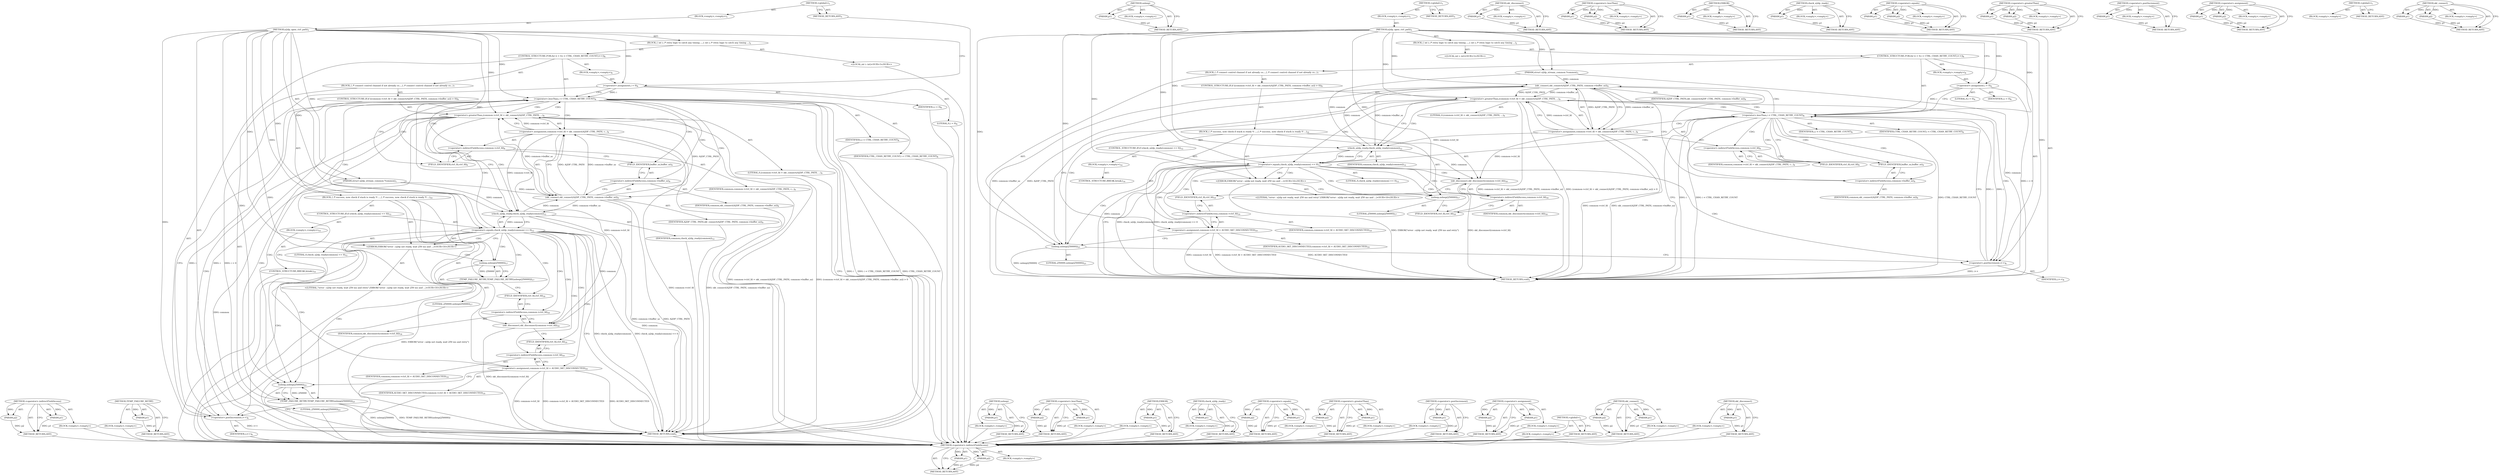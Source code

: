 digraph "skt_disconnect" {
vulnerable_98 [label=<(METHOD,&lt;operator&gt;.indirectFieldAccess)>];
vulnerable_99 [label=<(PARAM,p1)>];
vulnerable_100 [label=<(PARAM,p2)>];
vulnerable_101 [label=<(BLOCK,&lt;empty&gt;,&lt;empty&gt;)>];
vulnerable_102 [label=<(METHOD_RETURN,ANY)>];
vulnerable_121 [label=<(METHOD,usleep)>];
vulnerable_122 [label=<(PARAM,p1)>];
vulnerable_123 [label=<(BLOCK,&lt;empty&gt;,&lt;empty&gt;)>];
vulnerable_124 [label=<(METHOD_RETURN,ANY)>];
vulnerable_6 [label=<(METHOD,&lt;global&gt;)<SUB>1</SUB>>];
vulnerable_7 [label=<(BLOCK,&lt;empty&gt;,&lt;empty&gt;)<SUB>1</SUB>>];
vulnerable_8 [label=<(METHOD,a2dp_open_ctrl_path)<SUB>1</SUB>>];
vulnerable_9 [label=<(PARAM,struct a2dp_stream_common *common)<SUB>1</SUB>>];
vulnerable_10 [label=<(BLOCK,{
 int i;

 /* retry logic to catch any timing ...,{
 int i;

 /* retry logic to catch any timing ...)<SUB>2</SUB>>];
vulnerable_11 [label="<(LOCAL,int i: int)<SUB>3</SUB>>"];
vulnerable_12 [label=<(CONTROL_STRUCTURE,FOR,for (i = 0;i &lt; CTRL_CHAN_RETRY_COUNT;i++))<SUB>6</SUB>>];
vulnerable_13 [label=<(BLOCK,&lt;empty&gt;,&lt;empty&gt;)<SUB>6</SUB>>];
vulnerable_14 [label=<(&lt;operator&gt;.assignment,i = 0)<SUB>6</SUB>>];
vulnerable_15 [label=<(IDENTIFIER,i,i = 0)<SUB>6</SUB>>];
vulnerable_16 [label=<(LITERAL,0,i = 0)<SUB>6</SUB>>];
vulnerable_17 [label=<(&lt;operator&gt;.lessThan,i &lt; CTRL_CHAN_RETRY_COUNT)<SUB>6</SUB>>];
vulnerable_18 [label=<(IDENTIFIER,i,i &lt; CTRL_CHAN_RETRY_COUNT)<SUB>6</SUB>>];
vulnerable_19 [label=<(IDENTIFIER,CTRL_CHAN_RETRY_COUNT,i &lt; CTRL_CHAN_RETRY_COUNT)<SUB>6</SUB>>];
vulnerable_20 [label=<(&lt;operator&gt;.postIncrement,i++)<SUB>6</SUB>>];
vulnerable_21 [label=<(IDENTIFIER,i,i++)<SUB>6</SUB>>];
vulnerable_22 [label=<(BLOCK,{
 /* connect control channel if not already co...,{
 /* connect control channel if not already co...)<SUB>7</SUB>>];
vulnerable_23 [label=<(CONTROL_STRUCTURE,IF,if ((common-&gt;ctrl_fd = skt_connect(A2DP_CTRL_PATH, common-&gt;buffer_sz)) &gt; 0))<SUB>9</SUB>>];
vulnerable_24 [label=<(&lt;operator&gt;.greaterThan,(common-&gt;ctrl_fd = skt_connect(A2DP_CTRL_PATH, ...)<SUB>9</SUB>>];
vulnerable_25 [label=<(&lt;operator&gt;.assignment,common-&gt;ctrl_fd = skt_connect(A2DP_CTRL_PATH, c...)<SUB>9</SUB>>];
vulnerable_26 [label=<(&lt;operator&gt;.indirectFieldAccess,common-&gt;ctrl_fd)<SUB>9</SUB>>];
vulnerable_27 [label=<(IDENTIFIER,common,common-&gt;ctrl_fd = skt_connect(A2DP_CTRL_PATH, c...)<SUB>9</SUB>>];
vulnerable_28 [label=<(FIELD_IDENTIFIER,ctrl_fd,ctrl_fd)<SUB>9</SUB>>];
vulnerable_29 [label=<(skt_connect,skt_connect(A2DP_CTRL_PATH, common-&gt;buffer_sz))<SUB>9</SUB>>];
vulnerable_30 [label=<(IDENTIFIER,A2DP_CTRL_PATH,skt_connect(A2DP_CTRL_PATH, common-&gt;buffer_sz))<SUB>9</SUB>>];
vulnerable_31 [label=<(&lt;operator&gt;.indirectFieldAccess,common-&gt;buffer_sz)<SUB>9</SUB>>];
vulnerable_32 [label=<(IDENTIFIER,common,skt_connect(A2DP_CTRL_PATH, common-&gt;buffer_sz))<SUB>9</SUB>>];
vulnerable_33 [label=<(FIELD_IDENTIFIER,buffer_sz,buffer_sz)<SUB>9</SUB>>];
vulnerable_34 [label=<(LITERAL,0,(common-&gt;ctrl_fd = skt_connect(A2DP_CTRL_PATH, ...)<SUB>9</SUB>>];
vulnerable_35 [label=<(BLOCK,{
 /* success, now check if stack is ready */
 ...,{
 /* success, now check if stack is ready */
 ...)<SUB>10</SUB>>];
vulnerable_36 [label=<(CONTROL_STRUCTURE,IF,if (check_a2dp_ready(common) == 0))<SUB>12</SUB>>];
vulnerable_37 [label=<(&lt;operator&gt;.equals,check_a2dp_ready(common) == 0)<SUB>12</SUB>>];
vulnerable_38 [label=<(check_a2dp_ready,check_a2dp_ready(common))<SUB>12</SUB>>];
vulnerable_39 [label=<(IDENTIFIER,common,check_a2dp_ready(common))<SUB>12</SUB>>];
vulnerable_40 [label=<(LITERAL,0,check_a2dp_ready(common) == 0)<SUB>12</SUB>>];
vulnerable_41 [label=<(BLOCK,&lt;empty&gt;,&lt;empty&gt;)<SUB>14</SUB>>];
vulnerable_42 [label=<(CONTROL_STRUCTURE,BREAK,break;)<SUB>14</SUB>>];
vulnerable_43 [label="<(ERROR,ERROR(&quot;error : a2dp not ready, wait 250 ms and ...)<SUB>16</SUB>>"];
vulnerable_44 [label="<(LITERAL,&quot;error : a2dp not ready, wait 250 ms and retry&quot;,ERROR(&quot;error : a2dp not ready, wait 250 ms and ...)<SUB>16</SUB>>"];
vulnerable_45 [label=<(usleep,usleep(250000))<SUB>17</SUB>>];
vulnerable_46 [label=<(LITERAL,250000,usleep(250000))<SUB>17</SUB>>];
vulnerable_47 [label=<(skt_disconnect,skt_disconnect(common-&gt;ctrl_fd))<SUB>18</SUB>>];
vulnerable_48 [label=<(&lt;operator&gt;.indirectFieldAccess,common-&gt;ctrl_fd)<SUB>18</SUB>>];
vulnerable_49 [label=<(IDENTIFIER,common,skt_disconnect(common-&gt;ctrl_fd))<SUB>18</SUB>>];
vulnerable_50 [label=<(FIELD_IDENTIFIER,ctrl_fd,ctrl_fd)<SUB>18</SUB>>];
vulnerable_51 [label=<(&lt;operator&gt;.assignment,common-&gt;ctrl_fd = AUDIO_SKT_DISCONNECTED)<SUB>19</SUB>>];
vulnerable_52 [label=<(&lt;operator&gt;.indirectFieldAccess,common-&gt;ctrl_fd)<SUB>19</SUB>>];
vulnerable_53 [label=<(IDENTIFIER,common,common-&gt;ctrl_fd = AUDIO_SKT_DISCONNECTED)<SUB>19</SUB>>];
vulnerable_54 [label=<(FIELD_IDENTIFIER,ctrl_fd,ctrl_fd)<SUB>19</SUB>>];
vulnerable_55 [label=<(IDENTIFIER,AUDIO_SKT_DISCONNECTED,common-&gt;ctrl_fd = AUDIO_SKT_DISCONNECTED)<SUB>19</SUB>>];
vulnerable_56 [label=<(usleep,usleep(250000))<SUB>23</SUB>>];
vulnerable_57 [label=<(LITERAL,250000,usleep(250000))<SUB>23</SUB>>];
vulnerable_58 [label=<(METHOD_RETURN,void)<SUB>1</SUB>>];
vulnerable_60 [label=<(METHOD_RETURN,ANY)<SUB>1</SUB>>];
vulnerable_125 [label=<(METHOD,skt_disconnect)>];
vulnerable_126 [label=<(PARAM,p1)>];
vulnerable_127 [label=<(BLOCK,&lt;empty&gt;,&lt;empty&gt;)>];
vulnerable_128 [label=<(METHOD_RETURN,ANY)>];
vulnerable_84 [label=<(METHOD,&lt;operator&gt;.lessThan)>];
vulnerable_85 [label=<(PARAM,p1)>];
vulnerable_86 [label=<(PARAM,p2)>];
vulnerable_87 [label=<(BLOCK,&lt;empty&gt;,&lt;empty&gt;)>];
vulnerable_88 [label=<(METHOD_RETURN,ANY)>];
vulnerable_117 [label=<(METHOD,ERROR)>];
vulnerable_118 [label=<(PARAM,p1)>];
vulnerable_119 [label=<(BLOCK,&lt;empty&gt;,&lt;empty&gt;)>];
vulnerable_120 [label=<(METHOD_RETURN,ANY)>];
vulnerable_113 [label=<(METHOD,check_a2dp_ready)>];
vulnerable_114 [label=<(PARAM,p1)>];
vulnerable_115 [label=<(BLOCK,&lt;empty&gt;,&lt;empty&gt;)>];
vulnerable_116 [label=<(METHOD_RETURN,ANY)>];
vulnerable_108 [label=<(METHOD,&lt;operator&gt;.equals)>];
vulnerable_109 [label=<(PARAM,p1)>];
vulnerable_110 [label=<(PARAM,p2)>];
vulnerable_111 [label=<(BLOCK,&lt;empty&gt;,&lt;empty&gt;)>];
vulnerable_112 [label=<(METHOD_RETURN,ANY)>];
vulnerable_93 [label=<(METHOD,&lt;operator&gt;.greaterThan)>];
vulnerable_94 [label=<(PARAM,p1)>];
vulnerable_95 [label=<(PARAM,p2)>];
vulnerable_96 [label=<(BLOCK,&lt;empty&gt;,&lt;empty&gt;)>];
vulnerable_97 [label=<(METHOD_RETURN,ANY)>];
vulnerable_89 [label=<(METHOD,&lt;operator&gt;.postIncrement)>];
vulnerable_90 [label=<(PARAM,p1)>];
vulnerable_91 [label=<(BLOCK,&lt;empty&gt;,&lt;empty&gt;)>];
vulnerable_92 [label=<(METHOD_RETURN,ANY)>];
vulnerable_79 [label=<(METHOD,&lt;operator&gt;.assignment)>];
vulnerable_80 [label=<(PARAM,p1)>];
vulnerable_81 [label=<(PARAM,p2)>];
vulnerable_82 [label=<(BLOCK,&lt;empty&gt;,&lt;empty&gt;)>];
vulnerable_83 [label=<(METHOD_RETURN,ANY)>];
vulnerable_73 [label=<(METHOD,&lt;global&gt;)<SUB>1</SUB>>];
vulnerable_74 [label=<(BLOCK,&lt;empty&gt;,&lt;empty&gt;)>];
vulnerable_75 [label=<(METHOD_RETURN,ANY)>];
vulnerable_103 [label=<(METHOD,skt_connect)>];
vulnerable_104 [label=<(PARAM,p1)>];
vulnerable_105 [label=<(PARAM,p2)>];
vulnerable_106 [label=<(BLOCK,&lt;empty&gt;,&lt;empty&gt;)>];
vulnerable_107 [label=<(METHOD_RETURN,ANY)>];
fixed_100 [label=<(METHOD,&lt;operator&gt;.indirectFieldAccess)>];
fixed_101 [label=<(PARAM,p1)>];
fixed_102 [label=<(PARAM,p2)>];
fixed_103 [label=<(BLOCK,&lt;empty&gt;,&lt;empty&gt;)>];
fixed_104 [label=<(METHOD_RETURN,ANY)>];
fixed_123 [label=<(METHOD,TEMP_FAILURE_RETRY)>];
fixed_124 [label=<(PARAM,p1)>];
fixed_125 [label=<(BLOCK,&lt;empty&gt;,&lt;empty&gt;)>];
fixed_126 [label=<(METHOD_RETURN,ANY)>];
fixed_6 [label=<(METHOD,&lt;global&gt;)<SUB>1</SUB>>];
fixed_7 [label=<(BLOCK,&lt;empty&gt;,&lt;empty&gt;)<SUB>1</SUB>>];
fixed_8 [label=<(METHOD,a2dp_open_ctrl_path)<SUB>1</SUB>>];
fixed_9 [label=<(PARAM,struct a2dp_stream_common *common)<SUB>1</SUB>>];
fixed_10 [label=<(BLOCK,{
 int i;

 /* retry logic to catch any timing ...,{
 int i;

 /* retry logic to catch any timing ...)<SUB>2</SUB>>];
fixed_11 [label="<(LOCAL,int i: int)<SUB>3</SUB>>"];
fixed_12 [label=<(CONTROL_STRUCTURE,FOR,for (i = 0;i &lt; CTRL_CHAN_RETRY_COUNT;i++))<SUB>6</SUB>>];
fixed_13 [label=<(BLOCK,&lt;empty&gt;,&lt;empty&gt;)<SUB>6</SUB>>];
fixed_14 [label=<(&lt;operator&gt;.assignment,i = 0)<SUB>6</SUB>>];
fixed_15 [label=<(IDENTIFIER,i,i = 0)<SUB>6</SUB>>];
fixed_16 [label=<(LITERAL,0,i = 0)<SUB>6</SUB>>];
fixed_17 [label=<(&lt;operator&gt;.lessThan,i &lt; CTRL_CHAN_RETRY_COUNT)<SUB>6</SUB>>];
fixed_18 [label=<(IDENTIFIER,i,i &lt; CTRL_CHAN_RETRY_COUNT)<SUB>6</SUB>>];
fixed_19 [label=<(IDENTIFIER,CTRL_CHAN_RETRY_COUNT,i &lt; CTRL_CHAN_RETRY_COUNT)<SUB>6</SUB>>];
fixed_20 [label=<(&lt;operator&gt;.postIncrement,i++)<SUB>6</SUB>>];
fixed_21 [label=<(IDENTIFIER,i,i++)<SUB>6</SUB>>];
fixed_22 [label=<(BLOCK,{
 /* connect control channel if not already co...,{
 /* connect control channel if not already co...)<SUB>7</SUB>>];
fixed_23 [label=<(CONTROL_STRUCTURE,IF,if ((common-&gt;ctrl_fd = skt_connect(A2DP_CTRL_PATH, common-&gt;buffer_sz)) &gt; 0))<SUB>9</SUB>>];
fixed_24 [label=<(&lt;operator&gt;.greaterThan,(common-&gt;ctrl_fd = skt_connect(A2DP_CTRL_PATH, ...)<SUB>9</SUB>>];
fixed_25 [label=<(&lt;operator&gt;.assignment,common-&gt;ctrl_fd = skt_connect(A2DP_CTRL_PATH, c...)<SUB>9</SUB>>];
fixed_26 [label=<(&lt;operator&gt;.indirectFieldAccess,common-&gt;ctrl_fd)<SUB>9</SUB>>];
fixed_27 [label=<(IDENTIFIER,common,common-&gt;ctrl_fd = skt_connect(A2DP_CTRL_PATH, c...)<SUB>9</SUB>>];
fixed_28 [label=<(FIELD_IDENTIFIER,ctrl_fd,ctrl_fd)<SUB>9</SUB>>];
fixed_29 [label=<(skt_connect,skt_connect(A2DP_CTRL_PATH, common-&gt;buffer_sz))<SUB>9</SUB>>];
fixed_30 [label=<(IDENTIFIER,A2DP_CTRL_PATH,skt_connect(A2DP_CTRL_PATH, common-&gt;buffer_sz))<SUB>9</SUB>>];
fixed_31 [label=<(&lt;operator&gt;.indirectFieldAccess,common-&gt;buffer_sz)<SUB>9</SUB>>];
fixed_32 [label=<(IDENTIFIER,common,skt_connect(A2DP_CTRL_PATH, common-&gt;buffer_sz))<SUB>9</SUB>>];
fixed_33 [label=<(FIELD_IDENTIFIER,buffer_sz,buffer_sz)<SUB>9</SUB>>];
fixed_34 [label=<(LITERAL,0,(common-&gt;ctrl_fd = skt_connect(A2DP_CTRL_PATH, ...)<SUB>9</SUB>>];
fixed_35 [label=<(BLOCK,{
 /* success, now check if stack is ready */
 ...,{
 /* success, now check if stack is ready */
 ...)<SUB>10</SUB>>];
fixed_36 [label=<(CONTROL_STRUCTURE,IF,if (check_a2dp_ready(common) == 0))<SUB>12</SUB>>];
fixed_37 [label=<(&lt;operator&gt;.equals,check_a2dp_ready(common) == 0)<SUB>12</SUB>>];
fixed_38 [label=<(check_a2dp_ready,check_a2dp_ready(common))<SUB>12</SUB>>];
fixed_39 [label=<(IDENTIFIER,common,check_a2dp_ready(common))<SUB>12</SUB>>];
fixed_40 [label=<(LITERAL,0,check_a2dp_ready(common) == 0)<SUB>12</SUB>>];
fixed_41 [label=<(BLOCK,&lt;empty&gt;,&lt;empty&gt;)<SUB>14</SUB>>];
fixed_42 [label=<(CONTROL_STRUCTURE,BREAK,break;)<SUB>14</SUB>>];
fixed_43 [label="<(ERROR,ERROR(&quot;error : a2dp not ready, wait 250 ms and ...)<SUB>16</SUB>>"];
fixed_44 [label="<(LITERAL,&quot;error : a2dp not ready, wait 250 ms and retry&quot;,ERROR(&quot;error : a2dp not ready, wait 250 ms and ...)<SUB>16</SUB>>"];
fixed_45 [label=<(TEMP_FAILURE_RETRY,TEMP_FAILURE_RETRY(usleep(250000)))<SUB>17</SUB>>];
fixed_46 [label=<(usleep,usleep(250000))<SUB>17</SUB>>];
fixed_47 [label=<(LITERAL,250000,usleep(250000))<SUB>17</SUB>>];
fixed_48 [label=<(skt_disconnect,skt_disconnect(common-&gt;ctrl_fd))<SUB>18</SUB>>];
fixed_49 [label=<(&lt;operator&gt;.indirectFieldAccess,common-&gt;ctrl_fd)<SUB>18</SUB>>];
fixed_50 [label=<(IDENTIFIER,common,skt_disconnect(common-&gt;ctrl_fd))<SUB>18</SUB>>];
fixed_51 [label=<(FIELD_IDENTIFIER,ctrl_fd,ctrl_fd)<SUB>18</SUB>>];
fixed_52 [label=<(&lt;operator&gt;.assignment,common-&gt;ctrl_fd = AUDIO_SKT_DISCONNECTED)<SUB>19</SUB>>];
fixed_53 [label=<(&lt;operator&gt;.indirectFieldAccess,common-&gt;ctrl_fd)<SUB>19</SUB>>];
fixed_54 [label=<(IDENTIFIER,common,common-&gt;ctrl_fd = AUDIO_SKT_DISCONNECTED)<SUB>19</SUB>>];
fixed_55 [label=<(FIELD_IDENTIFIER,ctrl_fd,ctrl_fd)<SUB>19</SUB>>];
fixed_56 [label=<(IDENTIFIER,AUDIO_SKT_DISCONNECTED,common-&gt;ctrl_fd = AUDIO_SKT_DISCONNECTED)<SUB>19</SUB>>];
fixed_57 [label=<(TEMP_FAILURE_RETRY,TEMP_FAILURE_RETRY(usleep(250000)))<SUB>23</SUB>>];
fixed_58 [label=<(usleep,usleep(250000))<SUB>23</SUB>>];
fixed_59 [label=<(LITERAL,250000,usleep(250000))<SUB>23</SUB>>];
fixed_60 [label=<(METHOD_RETURN,void)<SUB>1</SUB>>];
fixed_62 [label=<(METHOD_RETURN,ANY)<SUB>1</SUB>>];
fixed_127 [label=<(METHOD,usleep)>];
fixed_128 [label=<(PARAM,p1)>];
fixed_129 [label=<(BLOCK,&lt;empty&gt;,&lt;empty&gt;)>];
fixed_130 [label=<(METHOD_RETURN,ANY)>];
fixed_86 [label=<(METHOD,&lt;operator&gt;.lessThan)>];
fixed_87 [label=<(PARAM,p1)>];
fixed_88 [label=<(PARAM,p2)>];
fixed_89 [label=<(BLOCK,&lt;empty&gt;,&lt;empty&gt;)>];
fixed_90 [label=<(METHOD_RETURN,ANY)>];
fixed_119 [label=<(METHOD,ERROR)>];
fixed_120 [label=<(PARAM,p1)>];
fixed_121 [label=<(BLOCK,&lt;empty&gt;,&lt;empty&gt;)>];
fixed_122 [label=<(METHOD_RETURN,ANY)>];
fixed_115 [label=<(METHOD,check_a2dp_ready)>];
fixed_116 [label=<(PARAM,p1)>];
fixed_117 [label=<(BLOCK,&lt;empty&gt;,&lt;empty&gt;)>];
fixed_118 [label=<(METHOD_RETURN,ANY)>];
fixed_110 [label=<(METHOD,&lt;operator&gt;.equals)>];
fixed_111 [label=<(PARAM,p1)>];
fixed_112 [label=<(PARAM,p2)>];
fixed_113 [label=<(BLOCK,&lt;empty&gt;,&lt;empty&gt;)>];
fixed_114 [label=<(METHOD_RETURN,ANY)>];
fixed_95 [label=<(METHOD,&lt;operator&gt;.greaterThan)>];
fixed_96 [label=<(PARAM,p1)>];
fixed_97 [label=<(PARAM,p2)>];
fixed_98 [label=<(BLOCK,&lt;empty&gt;,&lt;empty&gt;)>];
fixed_99 [label=<(METHOD_RETURN,ANY)>];
fixed_91 [label=<(METHOD,&lt;operator&gt;.postIncrement)>];
fixed_92 [label=<(PARAM,p1)>];
fixed_93 [label=<(BLOCK,&lt;empty&gt;,&lt;empty&gt;)>];
fixed_94 [label=<(METHOD_RETURN,ANY)>];
fixed_81 [label=<(METHOD,&lt;operator&gt;.assignment)>];
fixed_82 [label=<(PARAM,p1)>];
fixed_83 [label=<(PARAM,p2)>];
fixed_84 [label=<(BLOCK,&lt;empty&gt;,&lt;empty&gt;)>];
fixed_85 [label=<(METHOD_RETURN,ANY)>];
fixed_75 [label=<(METHOD,&lt;global&gt;)<SUB>1</SUB>>];
fixed_76 [label=<(BLOCK,&lt;empty&gt;,&lt;empty&gt;)>];
fixed_77 [label=<(METHOD_RETURN,ANY)>];
fixed_105 [label=<(METHOD,skt_connect)>];
fixed_106 [label=<(PARAM,p1)>];
fixed_107 [label=<(PARAM,p2)>];
fixed_108 [label=<(BLOCK,&lt;empty&gt;,&lt;empty&gt;)>];
fixed_109 [label=<(METHOD_RETURN,ANY)>];
fixed_131 [label=<(METHOD,skt_disconnect)>];
fixed_132 [label=<(PARAM,p1)>];
fixed_133 [label=<(BLOCK,&lt;empty&gt;,&lt;empty&gt;)>];
fixed_134 [label=<(METHOD_RETURN,ANY)>];
vulnerable_98 -> vulnerable_99  [key=0, label="AST: "];
vulnerable_98 -> vulnerable_99  [key=1, label="DDG: "];
vulnerable_98 -> vulnerable_101  [key=0, label="AST: "];
vulnerable_98 -> vulnerable_100  [key=0, label="AST: "];
vulnerable_98 -> vulnerable_100  [key=1, label="DDG: "];
vulnerable_98 -> vulnerable_102  [key=0, label="AST: "];
vulnerable_98 -> vulnerable_102  [key=1, label="CFG: "];
vulnerable_99 -> vulnerable_102  [key=0, label="DDG: p1"];
vulnerable_100 -> vulnerable_102  [key=0, label="DDG: p2"];
vulnerable_121 -> vulnerable_122  [key=0, label="AST: "];
vulnerable_121 -> vulnerable_122  [key=1, label="DDG: "];
vulnerable_121 -> vulnerable_123  [key=0, label="AST: "];
vulnerable_121 -> vulnerable_124  [key=0, label="AST: "];
vulnerable_121 -> vulnerable_124  [key=1, label="CFG: "];
vulnerable_122 -> vulnerable_124  [key=0, label="DDG: p1"];
vulnerable_6 -> vulnerable_7  [key=0, label="AST: "];
vulnerable_6 -> vulnerable_60  [key=0, label="AST: "];
vulnerable_6 -> vulnerable_60  [key=1, label="CFG: "];
vulnerable_7 -> vulnerable_8  [key=0, label="AST: "];
vulnerable_8 -> vulnerable_9  [key=0, label="AST: "];
vulnerable_8 -> vulnerable_9  [key=1, label="DDG: "];
vulnerable_8 -> vulnerable_10  [key=0, label="AST: "];
vulnerable_8 -> vulnerable_58  [key=0, label="AST: "];
vulnerable_8 -> vulnerable_14  [key=0, label="CFG: "];
vulnerable_8 -> vulnerable_14  [key=1, label="DDG: "];
vulnerable_8 -> vulnerable_17  [key=0, label="DDG: "];
vulnerable_8 -> vulnerable_20  [key=0, label="DDG: "];
vulnerable_8 -> vulnerable_56  [key=0, label="DDG: "];
vulnerable_8 -> vulnerable_24  [key=0, label="DDG: "];
vulnerable_8 -> vulnerable_51  [key=0, label="DDG: "];
vulnerable_8 -> vulnerable_43  [key=0, label="DDG: "];
vulnerable_8 -> vulnerable_45  [key=0, label="DDG: "];
vulnerable_8 -> vulnerable_29  [key=0, label="DDG: "];
vulnerable_8 -> vulnerable_37  [key=0, label="DDG: "];
vulnerable_8 -> vulnerable_38  [key=0, label="DDG: "];
vulnerable_9 -> vulnerable_58  [key=0, label="DDG: common"];
vulnerable_9 -> vulnerable_29  [key=0, label="DDG: common"];
vulnerable_9 -> vulnerable_38  [key=0, label="DDG: common"];
vulnerable_10 -> vulnerable_11  [key=0, label="AST: "];
vulnerable_10 -> vulnerable_12  [key=0, label="AST: "];
vulnerable_12 -> vulnerable_13  [key=0, label="AST: "];
vulnerable_12 -> vulnerable_17  [key=0, label="AST: "];
vulnerable_12 -> vulnerable_20  [key=0, label="AST: "];
vulnerable_12 -> vulnerable_22  [key=0, label="AST: "];
vulnerable_13 -> vulnerable_14  [key=0, label="AST: "];
vulnerable_14 -> vulnerable_15  [key=0, label="AST: "];
vulnerable_14 -> vulnerable_16  [key=0, label="AST: "];
vulnerable_14 -> vulnerable_17  [key=0, label="CFG: "];
vulnerable_14 -> vulnerable_17  [key=1, label="DDG: i"];
vulnerable_14 -> vulnerable_58  [key=0, label="DDG: i = 0"];
vulnerable_17 -> vulnerable_18  [key=0, label="AST: "];
vulnerable_17 -> vulnerable_19  [key=0, label="AST: "];
vulnerable_17 -> vulnerable_58  [key=0, label="CFG: "];
vulnerable_17 -> vulnerable_58  [key=1, label="DDG: i"];
vulnerable_17 -> vulnerable_58  [key=2, label="DDG: i &lt; CTRL_CHAN_RETRY_COUNT"];
vulnerable_17 -> vulnerable_58  [key=3, label="DDG: CTRL_CHAN_RETRY_COUNT"];
vulnerable_17 -> vulnerable_28  [key=0, label="CFG: "];
vulnerable_17 -> vulnerable_28  [key=1, label="CDG: "];
vulnerable_17 -> vulnerable_20  [key=0, label="DDG: i"];
vulnerable_17 -> vulnerable_24  [key=0, label="CDG: "];
vulnerable_17 -> vulnerable_33  [key=0, label="CDG: "];
vulnerable_17 -> vulnerable_26  [key=0, label="CDG: "];
vulnerable_17 -> vulnerable_25  [key=0, label="CDG: "];
vulnerable_17 -> vulnerable_29  [key=0, label="CDG: "];
vulnerable_17 -> vulnerable_31  [key=0, label="CDG: "];
vulnerable_20 -> vulnerable_21  [key=0, label="AST: "];
vulnerable_20 -> vulnerable_17  [key=0, label="CFG: "];
vulnerable_20 -> vulnerable_17  [key=1, label="DDG: i"];
vulnerable_20 -> vulnerable_58  [key=0, label="DDG: i++"];
vulnerable_22 -> vulnerable_23  [key=0, label="AST: "];
vulnerable_22 -> vulnerable_56  [key=0, label="AST: "];
vulnerable_23 -> vulnerable_24  [key=0, label="AST: "];
vulnerable_23 -> vulnerable_35  [key=0, label="AST: "];
vulnerable_24 -> vulnerable_25  [key=0, label="AST: "];
vulnerable_24 -> vulnerable_34  [key=0, label="AST: "];
vulnerable_24 -> vulnerable_38  [key=0, label="CFG: "];
vulnerable_24 -> vulnerable_38  [key=1, label="CDG: "];
vulnerable_24 -> vulnerable_56  [key=0, label="CFG: "];
vulnerable_24 -> vulnerable_56  [key=1, label="CDG: "];
vulnerable_24 -> vulnerable_58  [key=0, label="DDG: common-&gt;ctrl_fd = skt_connect(A2DP_CTRL_PATH, common-&gt;buffer_sz)"];
vulnerable_24 -> vulnerable_58  [key=1, label="DDG: (common-&gt;ctrl_fd = skt_connect(A2DP_CTRL_PATH, common-&gt;buffer_sz)) &gt; 0"];
vulnerable_24 -> vulnerable_17  [key=0, label="CDG: "];
vulnerable_24 -> vulnerable_37  [key=0, label="CDG: "];
vulnerable_24 -> vulnerable_20  [key=0, label="CDG: "];
vulnerable_25 -> vulnerable_26  [key=0, label="AST: "];
vulnerable_25 -> vulnerable_29  [key=0, label="AST: "];
vulnerable_25 -> vulnerable_24  [key=0, label="CFG: "];
vulnerable_25 -> vulnerable_24  [key=1, label="DDG: common-&gt;ctrl_fd"];
vulnerable_25 -> vulnerable_58  [key=0, label="DDG: common-&gt;ctrl_fd"];
vulnerable_25 -> vulnerable_58  [key=1, label="DDG: skt_connect(A2DP_CTRL_PATH, common-&gt;buffer_sz)"];
vulnerable_25 -> vulnerable_47  [key=0, label="DDG: common-&gt;ctrl_fd"];
vulnerable_25 -> vulnerable_38  [key=0, label="DDG: common-&gt;ctrl_fd"];
vulnerable_26 -> vulnerable_27  [key=0, label="AST: "];
vulnerable_26 -> vulnerable_28  [key=0, label="AST: "];
vulnerable_26 -> vulnerable_33  [key=0, label="CFG: "];
vulnerable_28 -> vulnerable_26  [key=0, label="CFG: "];
vulnerable_29 -> vulnerable_30  [key=0, label="AST: "];
vulnerable_29 -> vulnerable_31  [key=0, label="AST: "];
vulnerable_29 -> vulnerable_25  [key=0, label="CFG: "];
vulnerable_29 -> vulnerable_25  [key=1, label="DDG: A2DP_CTRL_PATH"];
vulnerable_29 -> vulnerable_25  [key=2, label="DDG: common-&gt;buffer_sz"];
vulnerable_29 -> vulnerable_58  [key=0, label="DDG: common-&gt;buffer_sz"];
vulnerable_29 -> vulnerable_58  [key=1, label="DDG: A2DP_CTRL_PATH"];
vulnerable_29 -> vulnerable_24  [key=0, label="DDG: A2DP_CTRL_PATH"];
vulnerable_29 -> vulnerable_24  [key=1, label="DDG: common-&gt;buffer_sz"];
vulnerable_29 -> vulnerable_38  [key=0, label="DDG: common-&gt;buffer_sz"];
vulnerable_31 -> vulnerable_32  [key=0, label="AST: "];
vulnerable_31 -> vulnerable_33  [key=0, label="AST: "];
vulnerable_31 -> vulnerable_29  [key=0, label="CFG: "];
vulnerable_33 -> vulnerable_31  [key=0, label="CFG: "];
vulnerable_35 -> vulnerable_36  [key=0, label="AST: "];
vulnerable_35 -> vulnerable_43  [key=0, label="AST: "];
vulnerable_35 -> vulnerable_45  [key=0, label="AST: "];
vulnerable_35 -> vulnerable_47  [key=0, label="AST: "];
vulnerable_35 -> vulnerable_51  [key=0, label="AST: "];
vulnerable_36 -> vulnerable_37  [key=0, label="AST: "];
vulnerable_36 -> vulnerable_41  [key=0, label="AST: "];
vulnerable_37 -> vulnerable_38  [key=0, label="AST: "];
vulnerable_37 -> vulnerable_40  [key=0, label="AST: "];
vulnerable_37 -> vulnerable_58  [key=0, label="CFG: "];
vulnerable_37 -> vulnerable_58  [key=1, label="DDG: check_a2dp_ready(common)"];
vulnerable_37 -> vulnerable_58  [key=2, label="DDG: check_a2dp_ready(common) == 0"];
vulnerable_37 -> vulnerable_43  [key=0, label="CFG: "];
vulnerable_37 -> vulnerable_43  [key=1, label="CDG: "];
vulnerable_37 -> vulnerable_17  [key=0, label="CDG: "];
vulnerable_37 -> vulnerable_47  [key=0, label="CDG: "];
vulnerable_37 -> vulnerable_48  [key=0, label="CDG: "];
vulnerable_37 -> vulnerable_51  [key=0, label="CDG: "];
vulnerable_37 -> vulnerable_52  [key=0, label="CDG: "];
vulnerable_37 -> vulnerable_20  [key=0, label="CDG: "];
vulnerable_37 -> vulnerable_56  [key=0, label="CDG: "];
vulnerable_37 -> vulnerable_45  [key=0, label="CDG: "];
vulnerable_37 -> vulnerable_50  [key=0, label="CDG: "];
vulnerable_37 -> vulnerable_54  [key=0, label="CDG: "];
vulnerable_38 -> vulnerable_39  [key=0, label="AST: "];
vulnerable_38 -> vulnerable_37  [key=0, label="CFG: "];
vulnerable_38 -> vulnerable_37  [key=1, label="DDG: common"];
vulnerable_38 -> vulnerable_58  [key=0, label="DDG: common"];
vulnerable_38 -> vulnerable_47  [key=0, label="DDG: common"];
vulnerable_38 -> vulnerable_29  [key=0, label="DDG: common"];
vulnerable_41 -> vulnerable_42  [key=0, label="AST: "];
vulnerable_43 -> vulnerable_44  [key=0, label="AST: "];
vulnerable_43 -> vulnerable_45  [key=0, label="CFG: "];
vulnerable_43 -> vulnerable_58  [key=0, label="DDG: ERROR(&quot;error : a2dp not ready, wait 250 ms and retry&quot;)"];
vulnerable_45 -> vulnerable_46  [key=0, label="AST: "];
vulnerable_45 -> vulnerable_50  [key=0, label="CFG: "];
vulnerable_47 -> vulnerable_48  [key=0, label="AST: "];
vulnerable_47 -> vulnerable_54  [key=0, label="CFG: "];
vulnerable_47 -> vulnerable_58  [key=0, label="DDG: skt_disconnect(common-&gt;ctrl_fd)"];
vulnerable_48 -> vulnerable_49  [key=0, label="AST: "];
vulnerable_48 -> vulnerable_50  [key=0, label="AST: "];
vulnerable_48 -> vulnerable_47  [key=0, label="CFG: "];
vulnerable_50 -> vulnerable_48  [key=0, label="CFG: "];
vulnerable_51 -> vulnerable_52  [key=0, label="AST: "];
vulnerable_51 -> vulnerable_55  [key=0, label="AST: "];
vulnerable_51 -> vulnerable_56  [key=0, label="CFG: "];
vulnerable_51 -> vulnerable_58  [key=0, label="DDG: common-&gt;ctrl_fd"];
vulnerable_51 -> vulnerable_58  [key=1, label="DDG: common-&gt;ctrl_fd = AUDIO_SKT_DISCONNECTED"];
vulnerable_51 -> vulnerable_58  [key=2, label="DDG: AUDIO_SKT_DISCONNECTED"];
vulnerable_52 -> vulnerable_53  [key=0, label="AST: "];
vulnerable_52 -> vulnerable_54  [key=0, label="AST: "];
vulnerable_52 -> vulnerable_51  [key=0, label="CFG: "];
vulnerable_54 -> vulnerable_52  [key=0, label="CFG: "];
vulnerable_56 -> vulnerable_57  [key=0, label="AST: "];
vulnerable_56 -> vulnerable_20  [key=0, label="CFG: "];
vulnerable_56 -> vulnerable_58  [key=0, label="DDG: usleep(250000)"];
vulnerable_125 -> vulnerable_126  [key=0, label="AST: "];
vulnerable_125 -> vulnerable_126  [key=1, label="DDG: "];
vulnerable_125 -> vulnerable_127  [key=0, label="AST: "];
vulnerable_125 -> vulnerable_128  [key=0, label="AST: "];
vulnerable_125 -> vulnerable_128  [key=1, label="CFG: "];
vulnerable_126 -> vulnerable_128  [key=0, label="DDG: p1"];
vulnerable_84 -> vulnerable_85  [key=0, label="AST: "];
vulnerable_84 -> vulnerable_85  [key=1, label="DDG: "];
vulnerable_84 -> vulnerable_87  [key=0, label="AST: "];
vulnerable_84 -> vulnerable_86  [key=0, label="AST: "];
vulnerable_84 -> vulnerable_86  [key=1, label="DDG: "];
vulnerable_84 -> vulnerable_88  [key=0, label="AST: "];
vulnerable_84 -> vulnerable_88  [key=1, label="CFG: "];
vulnerable_85 -> vulnerable_88  [key=0, label="DDG: p1"];
vulnerable_86 -> vulnerable_88  [key=0, label="DDG: p2"];
vulnerable_117 -> vulnerable_118  [key=0, label="AST: "];
vulnerable_117 -> vulnerable_118  [key=1, label="DDG: "];
vulnerable_117 -> vulnerable_119  [key=0, label="AST: "];
vulnerable_117 -> vulnerable_120  [key=0, label="AST: "];
vulnerable_117 -> vulnerable_120  [key=1, label="CFG: "];
vulnerable_118 -> vulnerable_120  [key=0, label="DDG: p1"];
vulnerable_113 -> vulnerable_114  [key=0, label="AST: "];
vulnerable_113 -> vulnerable_114  [key=1, label="DDG: "];
vulnerable_113 -> vulnerable_115  [key=0, label="AST: "];
vulnerable_113 -> vulnerable_116  [key=0, label="AST: "];
vulnerable_113 -> vulnerable_116  [key=1, label="CFG: "];
vulnerable_114 -> vulnerable_116  [key=0, label="DDG: p1"];
vulnerable_108 -> vulnerable_109  [key=0, label="AST: "];
vulnerable_108 -> vulnerable_109  [key=1, label="DDG: "];
vulnerable_108 -> vulnerable_111  [key=0, label="AST: "];
vulnerable_108 -> vulnerable_110  [key=0, label="AST: "];
vulnerable_108 -> vulnerable_110  [key=1, label="DDG: "];
vulnerable_108 -> vulnerable_112  [key=0, label="AST: "];
vulnerable_108 -> vulnerable_112  [key=1, label="CFG: "];
vulnerable_109 -> vulnerable_112  [key=0, label="DDG: p1"];
vulnerable_110 -> vulnerable_112  [key=0, label="DDG: p2"];
vulnerable_93 -> vulnerable_94  [key=0, label="AST: "];
vulnerable_93 -> vulnerable_94  [key=1, label="DDG: "];
vulnerable_93 -> vulnerable_96  [key=0, label="AST: "];
vulnerable_93 -> vulnerable_95  [key=0, label="AST: "];
vulnerable_93 -> vulnerable_95  [key=1, label="DDG: "];
vulnerable_93 -> vulnerable_97  [key=0, label="AST: "];
vulnerable_93 -> vulnerable_97  [key=1, label="CFG: "];
vulnerable_94 -> vulnerable_97  [key=0, label="DDG: p1"];
vulnerable_95 -> vulnerable_97  [key=0, label="DDG: p2"];
vulnerable_89 -> vulnerable_90  [key=0, label="AST: "];
vulnerable_89 -> vulnerable_90  [key=1, label="DDG: "];
vulnerable_89 -> vulnerable_91  [key=0, label="AST: "];
vulnerable_89 -> vulnerable_92  [key=0, label="AST: "];
vulnerable_89 -> vulnerable_92  [key=1, label="CFG: "];
vulnerable_90 -> vulnerable_92  [key=0, label="DDG: p1"];
vulnerable_79 -> vulnerable_80  [key=0, label="AST: "];
vulnerable_79 -> vulnerable_80  [key=1, label="DDG: "];
vulnerable_79 -> vulnerable_82  [key=0, label="AST: "];
vulnerable_79 -> vulnerable_81  [key=0, label="AST: "];
vulnerable_79 -> vulnerable_81  [key=1, label="DDG: "];
vulnerable_79 -> vulnerable_83  [key=0, label="AST: "];
vulnerable_79 -> vulnerable_83  [key=1, label="CFG: "];
vulnerable_80 -> vulnerable_83  [key=0, label="DDG: p1"];
vulnerable_81 -> vulnerable_83  [key=0, label="DDG: p2"];
vulnerable_73 -> vulnerable_74  [key=0, label="AST: "];
vulnerable_73 -> vulnerable_75  [key=0, label="AST: "];
vulnerable_73 -> vulnerable_75  [key=1, label="CFG: "];
vulnerable_103 -> vulnerable_104  [key=0, label="AST: "];
vulnerable_103 -> vulnerable_104  [key=1, label="DDG: "];
vulnerable_103 -> vulnerable_106  [key=0, label="AST: "];
vulnerable_103 -> vulnerable_105  [key=0, label="AST: "];
vulnerable_103 -> vulnerable_105  [key=1, label="DDG: "];
vulnerable_103 -> vulnerable_107  [key=0, label="AST: "];
vulnerable_103 -> vulnerable_107  [key=1, label="CFG: "];
vulnerable_104 -> vulnerable_107  [key=0, label="DDG: p1"];
vulnerable_105 -> vulnerable_107  [key=0, label="DDG: p2"];
fixed_100 -> fixed_101  [key=0, label="AST: "];
fixed_100 -> fixed_101  [key=1, label="DDG: "];
fixed_100 -> fixed_103  [key=0, label="AST: "];
fixed_100 -> fixed_102  [key=0, label="AST: "];
fixed_100 -> fixed_102  [key=1, label="DDG: "];
fixed_100 -> fixed_104  [key=0, label="AST: "];
fixed_100 -> fixed_104  [key=1, label="CFG: "];
fixed_101 -> fixed_104  [key=0, label="DDG: p1"];
fixed_102 -> fixed_104  [key=0, label="DDG: p2"];
fixed_103 -> vulnerable_98  [key=0];
fixed_104 -> vulnerable_98  [key=0];
fixed_123 -> fixed_124  [key=0, label="AST: "];
fixed_123 -> fixed_124  [key=1, label="DDG: "];
fixed_123 -> fixed_125  [key=0, label="AST: "];
fixed_123 -> fixed_126  [key=0, label="AST: "];
fixed_123 -> fixed_126  [key=1, label="CFG: "];
fixed_124 -> fixed_126  [key=0, label="DDG: p1"];
fixed_125 -> vulnerable_98  [key=0];
fixed_126 -> vulnerable_98  [key=0];
fixed_6 -> fixed_7  [key=0, label="AST: "];
fixed_6 -> fixed_62  [key=0, label="AST: "];
fixed_6 -> fixed_62  [key=1, label="CFG: "];
fixed_7 -> fixed_8  [key=0, label="AST: "];
fixed_8 -> fixed_9  [key=0, label="AST: "];
fixed_8 -> fixed_9  [key=1, label="DDG: "];
fixed_8 -> fixed_10  [key=0, label="AST: "];
fixed_8 -> fixed_60  [key=0, label="AST: "];
fixed_8 -> fixed_14  [key=0, label="CFG: "];
fixed_8 -> fixed_14  [key=1, label="DDG: "];
fixed_8 -> fixed_17  [key=0, label="DDG: "];
fixed_8 -> fixed_20  [key=0, label="DDG: "];
fixed_8 -> fixed_24  [key=0, label="DDG: "];
fixed_8 -> fixed_52  [key=0, label="DDG: "];
fixed_8 -> fixed_58  [key=0, label="DDG: "];
fixed_8 -> fixed_43  [key=0, label="DDG: "];
fixed_8 -> fixed_29  [key=0, label="DDG: "];
fixed_8 -> fixed_37  [key=0, label="DDG: "];
fixed_8 -> fixed_46  [key=0, label="DDG: "];
fixed_8 -> fixed_38  [key=0, label="DDG: "];
fixed_9 -> fixed_60  [key=0, label="DDG: common"];
fixed_9 -> fixed_29  [key=0, label="DDG: common"];
fixed_9 -> fixed_38  [key=0, label="DDG: common"];
fixed_10 -> fixed_11  [key=0, label="AST: "];
fixed_10 -> fixed_12  [key=0, label="AST: "];
fixed_11 -> vulnerable_98  [key=0];
fixed_12 -> fixed_13  [key=0, label="AST: "];
fixed_12 -> fixed_17  [key=0, label="AST: "];
fixed_12 -> fixed_20  [key=0, label="AST: "];
fixed_12 -> fixed_22  [key=0, label="AST: "];
fixed_13 -> fixed_14  [key=0, label="AST: "];
fixed_14 -> fixed_15  [key=0, label="AST: "];
fixed_14 -> fixed_16  [key=0, label="AST: "];
fixed_14 -> fixed_17  [key=0, label="CFG: "];
fixed_14 -> fixed_17  [key=1, label="DDG: i"];
fixed_14 -> fixed_60  [key=0, label="DDG: i = 0"];
fixed_15 -> vulnerable_98  [key=0];
fixed_16 -> vulnerable_98  [key=0];
fixed_17 -> fixed_18  [key=0, label="AST: "];
fixed_17 -> fixed_19  [key=0, label="AST: "];
fixed_17 -> fixed_60  [key=0, label="CFG: "];
fixed_17 -> fixed_60  [key=1, label="DDG: i"];
fixed_17 -> fixed_60  [key=2, label="DDG: i &lt; CTRL_CHAN_RETRY_COUNT"];
fixed_17 -> fixed_60  [key=3, label="DDG: CTRL_CHAN_RETRY_COUNT"];
fixed_17 -> fixed_28  [key=0, label="CFG: "];
fixed_17 -> fixed_28  [key=1, label="CDG: "];
fixed_17 -> fixed_20  [key=0, label="DDG: i"];
fixed_17 -> fixed_24  [key=0, label="CDG: "];
fixed_17 -> fixed_33  [key=0, label="CDG: "];
fixed_17 -> fixed_26  [key=0, label="CDG: "];
fixed_17 -> fixed_25  [key=0, label="CDG: "];
fixed_17 -> fixed_29  [key=0, label="CDG: "];
fixed_17 -> fixed_31  [key=0, label="CDG: "];
fixed_18 -> vulnerable_98  [key=0];
fixed_19 -> vulnerable_98  [key=0];
fixed_20 -> fixed_21  [key=0, label="AST: "];
fixed_20 -> fixed_17  [key=0, label="CFG: "];
fixed_20 -> fixed_17  [key=1, label="DDG: i"];
fixed_20 -> fixed_60  [key=0, label="DDG: i++"];
fixed_21 -> vulnerable_98  [key=0];
fixed_22 -> fixed_23  [key=0, label="AST: "];
fixed_22 -> fixed_57  [key=0, label="AST: "];
fixed_23 -> fixed_24  [key=0, label="AST: "];
fixed_23 -> fixed_35  [key=0, label="AST: "];
fixed_24 -> fixed_25  [key=0, label="AST: "];
fixed_24 -> fixed_34  [key=0, label="AST: "];
fixed_24 -> fixed_38  [key=0, label="CFG: "];
fixed_24 -> fixed_38  [key=1, label="CDG: "];
fixed_24 -> fixed_58  [key=0, label="CFG: "];
fixed_24 -> fixed_58  [key=1, label="CDG: "];
fixed_24 -> fixed_60  [key=0, label="DDG: common-&gt;ctrl_fd = skt_connect(A2DP_CTRL_PATH, common-&gt;buffer_sz)"];
fixed_24 -> fixed_60  [key=1, label="DDG: (common-&gt;ctrl_fd = skt_connect(A2DP_CTRL_PATH, common-&gt;buffer_sz)) &gt; 0"];
fixed_24 -> fixed_17  [key=0, label="CDG: "];
fixed_24 -> fixed_57  [key=0, label="CDG: "];
fixed_24 -> fixed_37  [key=0, label="CDG: "];
fixed_24 -> fixed_20  [key=0, label="CDG: "];
fixed_25 -> fixed_26  [key=0, label="AST: "];
fixed_25 -> fixed_29  [key=0, label="AST: "];
fixed_25 -> fixed_24  [key=0, label="CFG: "];
fixed_25 -> fixed_24  [key=1, label="DDG: common-&gt;ctrl_fd"];
fixed_25 -> fixed_60  [key=0, label="DDG: common-&gt;ctrl_fd"];
fixed_25 -> fixed_60  [key=1, label="DDG: skt_connect(A2DP_CTRL_PATH, common-&gt;buffer_sz)"];
fixed_25 -> fixed_48  [key=0, label="DDG: common-&gt;ctrl_fd"];
fixed_25 -> fixed_38  [key=0, label="DDG: common-&gt;ctrl_fd"];
fixed_26 -> fixed_27  [key=0, label="AST: "];
fixed_26 -> fixed_28  [key=0, label="AST: "];
fixed_26 -> fixed_33  [key=0, label="CFG: "];
fixed_27 -> vulnerable_98  [key=0];
fixed_28 -> fixed_26  [key=0, label="CFG: "];
fixed_29 -> fixed_30  [key=0, label="AST: "];
fixed_29 -> fixed_31  [key=0, label="AST: "];
fixed_29 -> fixed_25  [key=0, label="CFG: "];
fixed_29 -> fixed_25  [key=1, label="DDG: A2DP_CTRL_PATH"];
fixed_29 -> fixed_25  [key=2, label="DDG: common-&gt;buffer_sz"];
fixed_29 -> fixed_60  [key=0, label="DDG: common-&gt;buffer_sz"];
fixed_29 -> fixed_60  [key=1, label="DDG: A2DP_CTRL_PATH"];
fixed_29 -> fixed_24  [key=0, label="DDG: A2DP_CTRL_PATH"];
fixed_29 -> fixed_24  [key=1, label="DDG: common-&gt;buffer_sz"];
fixed_29 -> fixed_38  [key=0, label="DDG: common-&gt;buffer_sz"];
fixed_30 -> vulnerable_98  [key=0];
fixed_31 -> fixed_32  [key=0, label="AST: "];
fixed_31 -> fixed_33  [key=0, label="AST: "];
fixed_31 -> fixed_29  [key=0, label="CFG: "];
fixed_32 -> vulnerable_98  [key=0];
fixed_33 -> fixed_31  [key=0, label="CFG: "];
fixed_34 -> vulnerable_98  [key=0];
fixed_35 -> fixed_36  [key=0, label="AST: "];
fixed_35 -> fixed_43  [key=0, label="AST: "];
fixed_35 -> fixed_45  [key=0, label="AST: "];
fixed_35 -> fixed_48  [key=0, label="AST: "];
fixed_35 -> fixed_52  [key=0, label="AST: "];
fixed_36 -> fixed_37  [key=0, label="AST: "];
fixed_36 -> fixed_41  [key=0, label="AST: "];
fixed_37 -> fixed_38  [key=0, label="AST: "];
fixed_37 -> fixed_40  [key=0, label="AST: "];
fixed_37 -> fixed_60  [key=0, label="CFG: "];
fixed_37 -> fixed_60  [key=1, label="DDG: check_a2dp_ready(common)"];
fixed_37 -> fixed_60  [key=2, label="DDG: check_a2dp_ready(common) == 0"];
fixed_37 -> fixed_43  [key=0, label="CFG: "];
fixed_37 -> fixed_43  [key=1, label="CDG: "];
fixed_37 -> fixed_17  [key=0, label="CDG: "];
fixed_37 -> fixed_48  [key=0, label="CDG: "];
fixed_37 -> fixed_58  [key=0, label="CDG: "];
fixed_37 -> fixed_49  [key=0, label="CDG: "];
fixed_37 -> fixed_51  [key=0, label="CDG: "];
fixed_37 -> fixed_57  [key=0, label="CDG: "];
fixed_37 -> fixed_52  [key=0, label="CDG: "];
fixed_37 -> fixed_46  [key=0, label="CDG: "];
fixed_37 -> fixed_53  [key=0, label="CDG: "];
fixed_37 -> fixed_20  [key=0, label="CDG: "];
fixed_37 -> fixed_45  [key=0, label="CDG: "];
fixed_37 -> fixed_55  [key=0, label="CDG: "];
fixed_38 -> fixed_39  [key=0, label="AST: "];
fixed_38 -> fixed_37  [key=0, label="CFG: "];
fixed_38 -> fixed_37  [key=1, label="DDG: common"];
fixed_38 -> fixed_60  [key=0, label="DDG: common"];
fixed_38 -> fixed_48  [key=0, label="DDG: common"];
fixed_38 -> fixed_29  [key=0, label="DDG: common"];
fixed_39 -> vulnerable_98  [key=0];
fixed_40 -> vulnerable_98  [key=0];
fixed_41 -> fixed_42  [key=0, label="AST: "];
fixed_42 -> vulnerable_98  [key=0];
fixed_43 -> fixed_44  [key=0, label="AST: "];
fixed_43 -> fixed_46  [key=0, label="CFG: "];
fixed_43 -> fixed_60  [key=0, label="DDG: ERROR(&quot;error : a2dp not ready, wait 250 ms and retry&quot;)"];
fixed_44 -> vulnerable_98  [key=0];
fixed_45 -> fixed_46  [key=0, label="AST: "];
fixed_45 -> fixed_51  [key=0, label="CFG: "];
fixed_46 -> fixed_47  [key=0, label="AST: "];
fixed_46 -> fixed_45  [key=0, label="CFG: "];
fixed_46 -> fixed_45  [key=1, label="DDG: 250000"];
fixed_47 -> vulnerable_98  [key=0];
fixed_48 -> fixed_49  [key=0, label="AST: "];
fixed_48 -> fixed_55  [key=0, label="CFG: "];
fixed_48 -> fixed_60  [key=0, label="DDG: skt_disconnect(common-&gt;ctrl_fd)"];
fixed_49 -> fixed_50  [key=0, label="AST: "];
fixed_49 -> fixed_51  [key=0, label="AST: "];
fixed_49 -> fixed_48  [key=0, label="CFG: "];
fixed_50 -> vulnerable_98  [key=0];
fixed_51 -> fixed_49  [key=0, label="CFG: "];
fixed_52 -> fixed_53  [key=0, label="AST: "];
fixed_52 -> fixed_56  [key=0, label="AST: "];
fixed_52 -> fixed_58  [key=0, label="CFG: "];
fixed_52 -> fixed_60  [key=0, label="DDG: common-&gt;ctrl_fd"];
fixed_52 -> fixed_60  [key=1, label="DDG: common-&gt;ctrl_fd = AUDIO_SKT_DISCONNECTED"];
fixed_52 -> fixed_60  [key=2, label="DDG: AUDIO_SKT_DISCONNECTED"];
fixed_53 -> fixed_54  [key=0, label="AST: "];
fixed_53 -> fixed_55  [key=0, label="AST: "];
fixed_53 -> fixed_52  [key=0, label="CFG: "];
fixed_54 -> vulnerable_98  [key=0];
fixed_55 -> fixed_53  [key=0, label="CFG: "];
fixed_56 -> vulnerable_98  [key=0];
fixed_57 -> fixed_58  [key=0, label="AST: "];
fixed_57 -> fixed_20  [key=0, label="CFG: "];
fixed_57 -> fixed_60  [key=0, label="DDG: usleep(250000)"];
fixed_57 -> fixed_60  [key=1, label="DDG: TEMP_FAILURE_RETRY(usleep(250000))"];
fixed_58 -> fixed_59  [key=0, label="AST: "];
fixed_58 -> fixed_57  [key=0, label="CFG: "];
fixed_58 -> fixed_57  [key=1, label="DDG: 250000"];
fixed_59 -> vulnerable_98  [key=0];
fixed_60 -> vulnerable_98  [key=0];
fixed_62 -> vulnerable_98  [key=0];
fixed_127 -> fixed_128  [key=0, label="AST: "];
fixed_127 -> fixed_128  [key=1, label="DDG: "];
fixed_127 -> fixed_129  [key=0, label="AST: "];
fixed_127 -> fixed_130  [key=0, label="AST: "];
fixed_127 -> fixed_130  [key=1, label="CFG: "];
fixed_128 -> fixed_130  [key=0, label="DDG: p1"];
fixed_129 -> vulnerable_98  [key=0];
fixed_130 -> vulnerable_98  [key=0];
fixed_86 -> fixed_87  [key=0, label="AST: "];
fixed_86 -> fixed_87  [key=1, label="DDG: "];
fixed_86 -> fixed_89  [key=0, label="AST: "];
fixed_86 -> fixed_88  [key=0, label="AST: "];
fixed_86 -> fixed_88  [key=1, label="DDG: "];
fixed_86 -> fixed_90  [key=0, label="AST: "];
fixed_86 -> fixed_90  [key=1, label="CFG: "];
fixed_87 -> fixed_90  [key=0, label="DDG: p1"];
fixed_88 -> fixed_90  [key=0, label="DDG: p2"];
fixed_89 -> vulnerable_98  [key=0];
fixed_90 -> vulnerable_98  [key=0];
fixed_119 -> fixed_120  [key=0, label="AST: "];
fixed_119 -> fixed_120  [key=1, label="DDG: "];
fixed_119 -> fixed_121  [key=0, label="AST: "];
fixed_119 -> fixed_122  [key=0, label="AST: "];
fixed_119 -> fixed_122  [key=1, label="CFG: "];
fixed_120 -> fixed_122  [key=0, label="DDG: p1"];
fixed_121 -> vulnerable_98  [key=0];
fixed_122 -> vulnerable_98  [key=0];
fixed_115 -> fixed_116  [key=0, label="AST: "];
fixed_115 -> fixed_116  [key=1, label="DDG: "];
fixed_115 -> fixed_117  [key=0, label="AST: "];
fixed_115 -> fixed_118  [key=0, label="AST: "];
fixed_115 -> fixed_118  [key=1, label="CFG: "];
fixed_116 -> fixed_118  [key=0, label="DDG: p1"];
fixed_117 -> vulnerable_98  [key=0];
fixed_118 -> vulnerable_98  [key=0];
fixed_110 -> fixed_111  [key=0, label="AST: "];
fixed_110 -> fixed_111  [key=1, label="DDG: "];
fixed_110 -> fixed_113  [key=0, label="AST: "];
fixed_110 -> fixed_112  [key=0, label="AST: "];
fixed_110 -> fixed_112  [key=1, label="DDG: "];
fixed_110 -> fixed_114  [key=0, label="AST: "];
fixed_110 -> fixed_114  [key=1, label="CFG: "];
fixed_111 -> fixed_114  [key=0, label="DDG: p1"];
fixed_112 -> fixed_114  [key=0, label="DDG: p2"];
fixed_113 -> vulnerable_98  [key=0];
fixed_114 -> vulnerable_98  [key=0];
fixed_95 -> fixed_96  [key=0, label="AST: "];
fixed_95 -> fixed_96  [key=1, label="DDG: "];
fixed_95 -> fixed_98  [key=0, label="AST: "];
fixed_95 -> fixed_97  [key=0, label="AST: "];
fixed_95 -> fixed_97  [key=1, label="DDG: "];
fixed_95 -> fixed_99  [key=0, label="AST: "];
fixed_95 -> fixed_99  [key=1, label="CFG: "];
fixed_96 -> fixed_99  [key=0, label="DDG: p1"];
fixed_97 -> fixed_99  [key=0, label="DDG: p2"];
fixed_98 -> vulnerable_98  [key=0];
fixed_99 -> vulnerable_98  [key=0];
fixed_91 -> fixed_92  [key=0, label="AST: "];
fixed_91 -> fixed_92  [key=1, label="DDG: "];
fixed_91 -> fixed_93  [key=0, label="AST: "];
fixed_91 -> fixed_94  [key=0, label="AST: "];
fixed_91 -> fixed_94  [key=1, label="CFG: "];
fixed_92 -> fixed_94  [key=0, label="DDG: p1"];
fixed_93 -> vulnerable_98  [key=0];
fixed_94 -> vulnerable_98  [key=0];
fixed_81 -> fixed_82  [key=0, label="AST: "];
fixed_81 -> fixed_82  [key=1, label="DDG: "];
fixed_81 -> fixed_84  [key=0, label="AST: "];
fixed_81 -> fixed_83  [key=0, label="AST: "];
fixed_81 -> fixed_83  [key=1, label="DDG: "];
fixed_81 -> fixed_85  [key=0, label="AST: "];
fixed_81 -> fixed_85  [key=1, label="CFG: "];
fixed_82 -> fixed_85  [key=0, label="DDG: p1"];
fixed_83 -> fixed_85  [key=0, label="DDG: p2"];
fixed_84 -> vulnerable_98  [key=0];
fixed_85 -> vulnerable_98  [key=0];
fixed_75 -> fixed_76  [key=0, label="AST: "];
fixed_75 -> fixed_77  [key=0, label="AST: "];
fixed_75 -> fixed_77  [key=1, label="CFG: "];
fixed_76 -> vulnerable_98  [key=0];
fixed_77 -> vulnerable_98  [key=0];
fixed_105 -> fixed_106  [key=0, label="AST: "];
fixed_105 -> fixed_106  [key=1, label="DDG: "];
fixed_105 -> fixed_108  [key=0, label="AST: "];
fixed_105 -> fixed_107  [key=0, label="AST: "];
fixed_105 -> fixed_107  [key=1, label="DDG: "];
fixed_105 -> fixed_109  [key=0, label="AST: "];
fixed_105 -> fixed_109  [key=1, label="CFG: "];
fixed_106 -> fixed_109  [key=0, label="DDG: p1"];
fixed_107 -> fixed_109  [key=0, label="DDG: p2"];
fixed_108 -> vulnerable_98  [key=0];
fixed_109 -> vulnerable_98  [key=0];
fixed_131 -> fixed_132  [key=0, label="AST: "];
fixed_131 -> fixed_132  [key=1, label="DDG: "];
fixed_131 -> fixed_133  [key=0, label="AST: "];
fixed_131 -> fixed_134  [key=0, label="AST: "];
fixed_131 -> fixed_134  [key=1, label="CFG: "];
fixed_132 -> fixed_134  [key=0, label="DDG: p1"];
fixed_133 -> vulnerable_98  [key=0];
fixed_134 -> vulnerable_98  [key=0];
}
